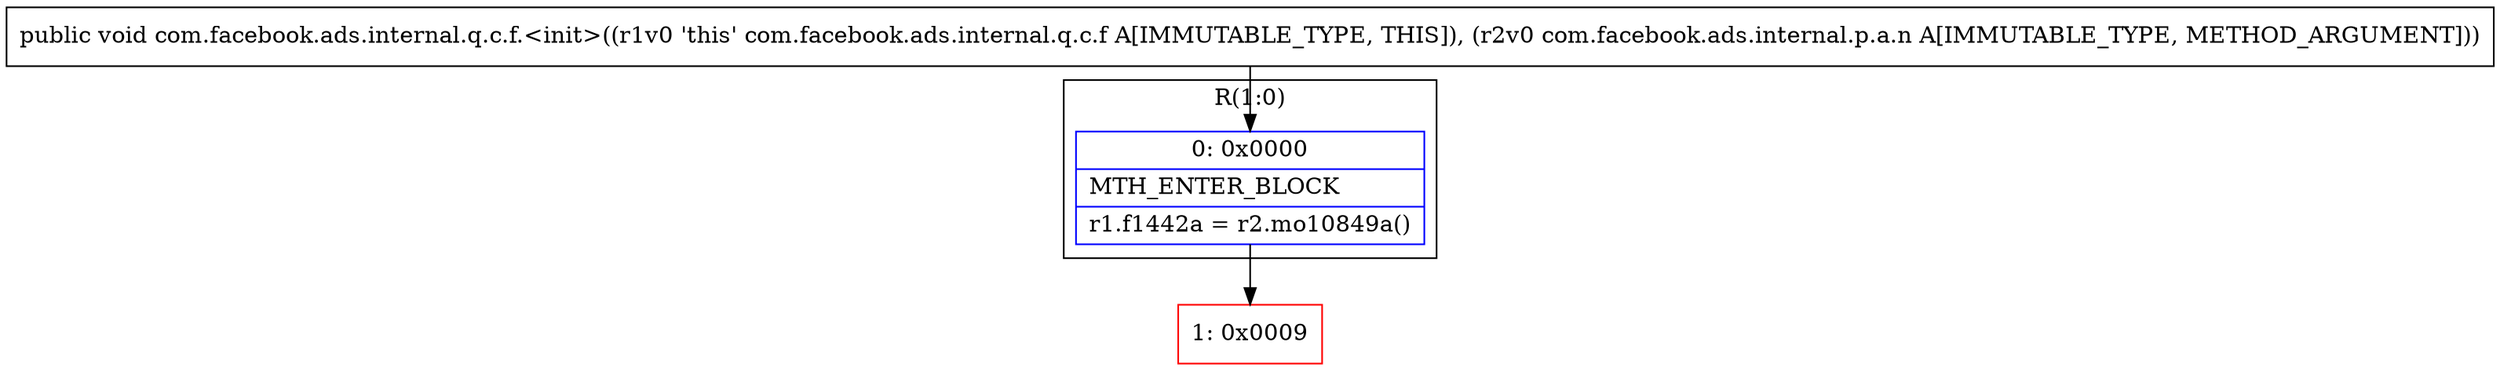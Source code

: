 digraph "CFG forcom.facebook.ads.internal.q.c.f.\<init\>(Lcom\/facebook\/ads\/internal\/p\/a\/n;)V" {
subgraph cluster_Region_1986308283 {
label = "R(1:0)";
node [shape=record,color=blue];
Node_0 [shape=record,label="{0\:\ 0x0000|MTH_ENTER_BLOCK\l|r1.f1442a = r2.mo10849a()\l}"];
}
Node_1 [shape=record,color=red,label="{1\:\ 0x0009}"];
MethodNode[shape=record,label="{public void com.facebook.ads.internal.q.c.f.\<init\>((r1v0 'this' com.facebook.ads.internal.q.c.f A[IMMUTABLE_TYPE, THIS]), (r2v0 com.facebook.ads.internal.p.a.n A[IMMUTABLE_TYPE, METHOD_ARGUMENT])) }"];
MethodNode -> Node_0;
Node_0 -> Node_1;
}

